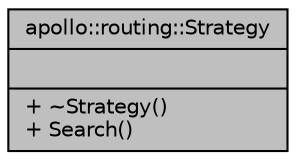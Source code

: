 digraph "apollo::routing::Strategy"
{
  edge [fontname="Helvetica",fontsize="10",labelfontname="Helvetica",labelfontsize="10"];
  node [fontname="Helvetica",fontsize="10",shape=record];
  Node1 [label="{apollo::routing::Strategy\n||+ ~Strategy()\l+ Search()\l}",height=0.2,width=0.4,color="black", fillcolor="grey75", style="filled" fontcolor="black"];
}
